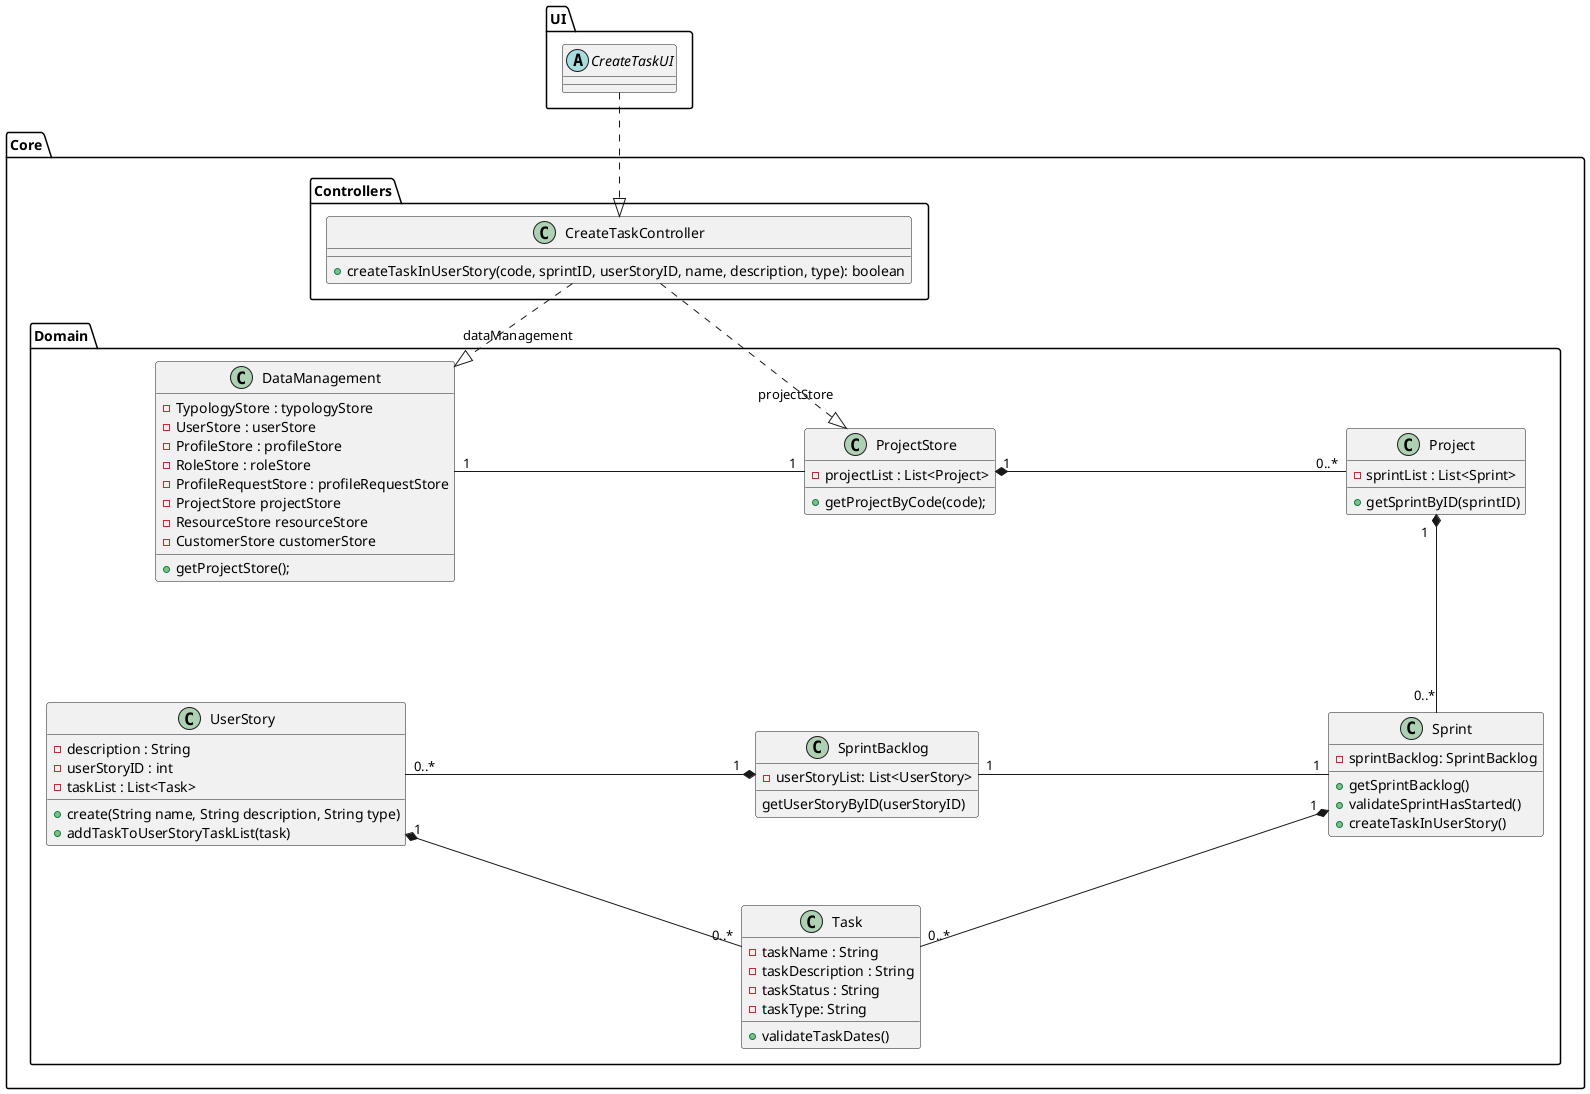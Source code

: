 @startuml
'https://plantuml.com/class-diagram

package UI{
abstract class CreateTaskUI
}

package "Core"{
    package "Controllers" {

        class CreateTaskController {
        +createTaskInUserStory(code, sprintID, userStoryID, name, description, type): boolean
        }
        }
        CreateTaskUI ..|>  CreateTaskController

        package "Domain"{
        class DataManagement{
        -TypologyStore : typologyStore
        -UserStore : userStore
        -ProfileStore : profileStore
        -RoleStore : roleStore
        -ProfileRequestStore : profileRequestStore
        -ProjectStore projectStore
        -ResourceStore resourceStore
        -CustomerStore customerStore

        +getProjectStore();
        }

        class ProjectStore{
        -projectList : List<Project>
        +getProjectByCode(code);
        }

        class Project{
        -sprintList : List<Sprint>
        +getSprintByID(sprintID)
        }

        class Sprint{
        -sprintBacklog: SprintBacklog
        +getSprintBacklog()
        +validateSprintHasStarted()
        +createTaskInUserStory()
        }

        class SprintBacklog{
        -userStoryList: List<UserStory>
        getUserStoryByID(userStoryID)
        }

        class UserStory{
        -description : String
        -userStoryID : int
        -taskList : List<Task>
        +create(String name, String description, String type)
        +addTaskToUserStoryTaskList(task)
        }

        class Task{
        -taskName : String
        -taskDescription : String
        -taskStatus : String
        -taskType: String
        +validateTaskDates()
        }



        CreateTaskController ..|> "dataManagement\n" DataManagement
        CreateTaskController ..|> "projectStore\l" ProjectStore
        DataManagement "1" - "1" ProjectStore
        ProjectStore "1  " *-right-- "0..*" Project
        Project "1  " *--- "0..*" Sprint
        Sprint "1" --left- "1" SprintBacklog
        SprintBacklog "1  " *-left- "0..*" UserStory
        UserStory "1 " *-- "0..*" Task
        Sprint "1 " *-- "0..*" Task


skinparam nodesep 350

}
}
@enduml